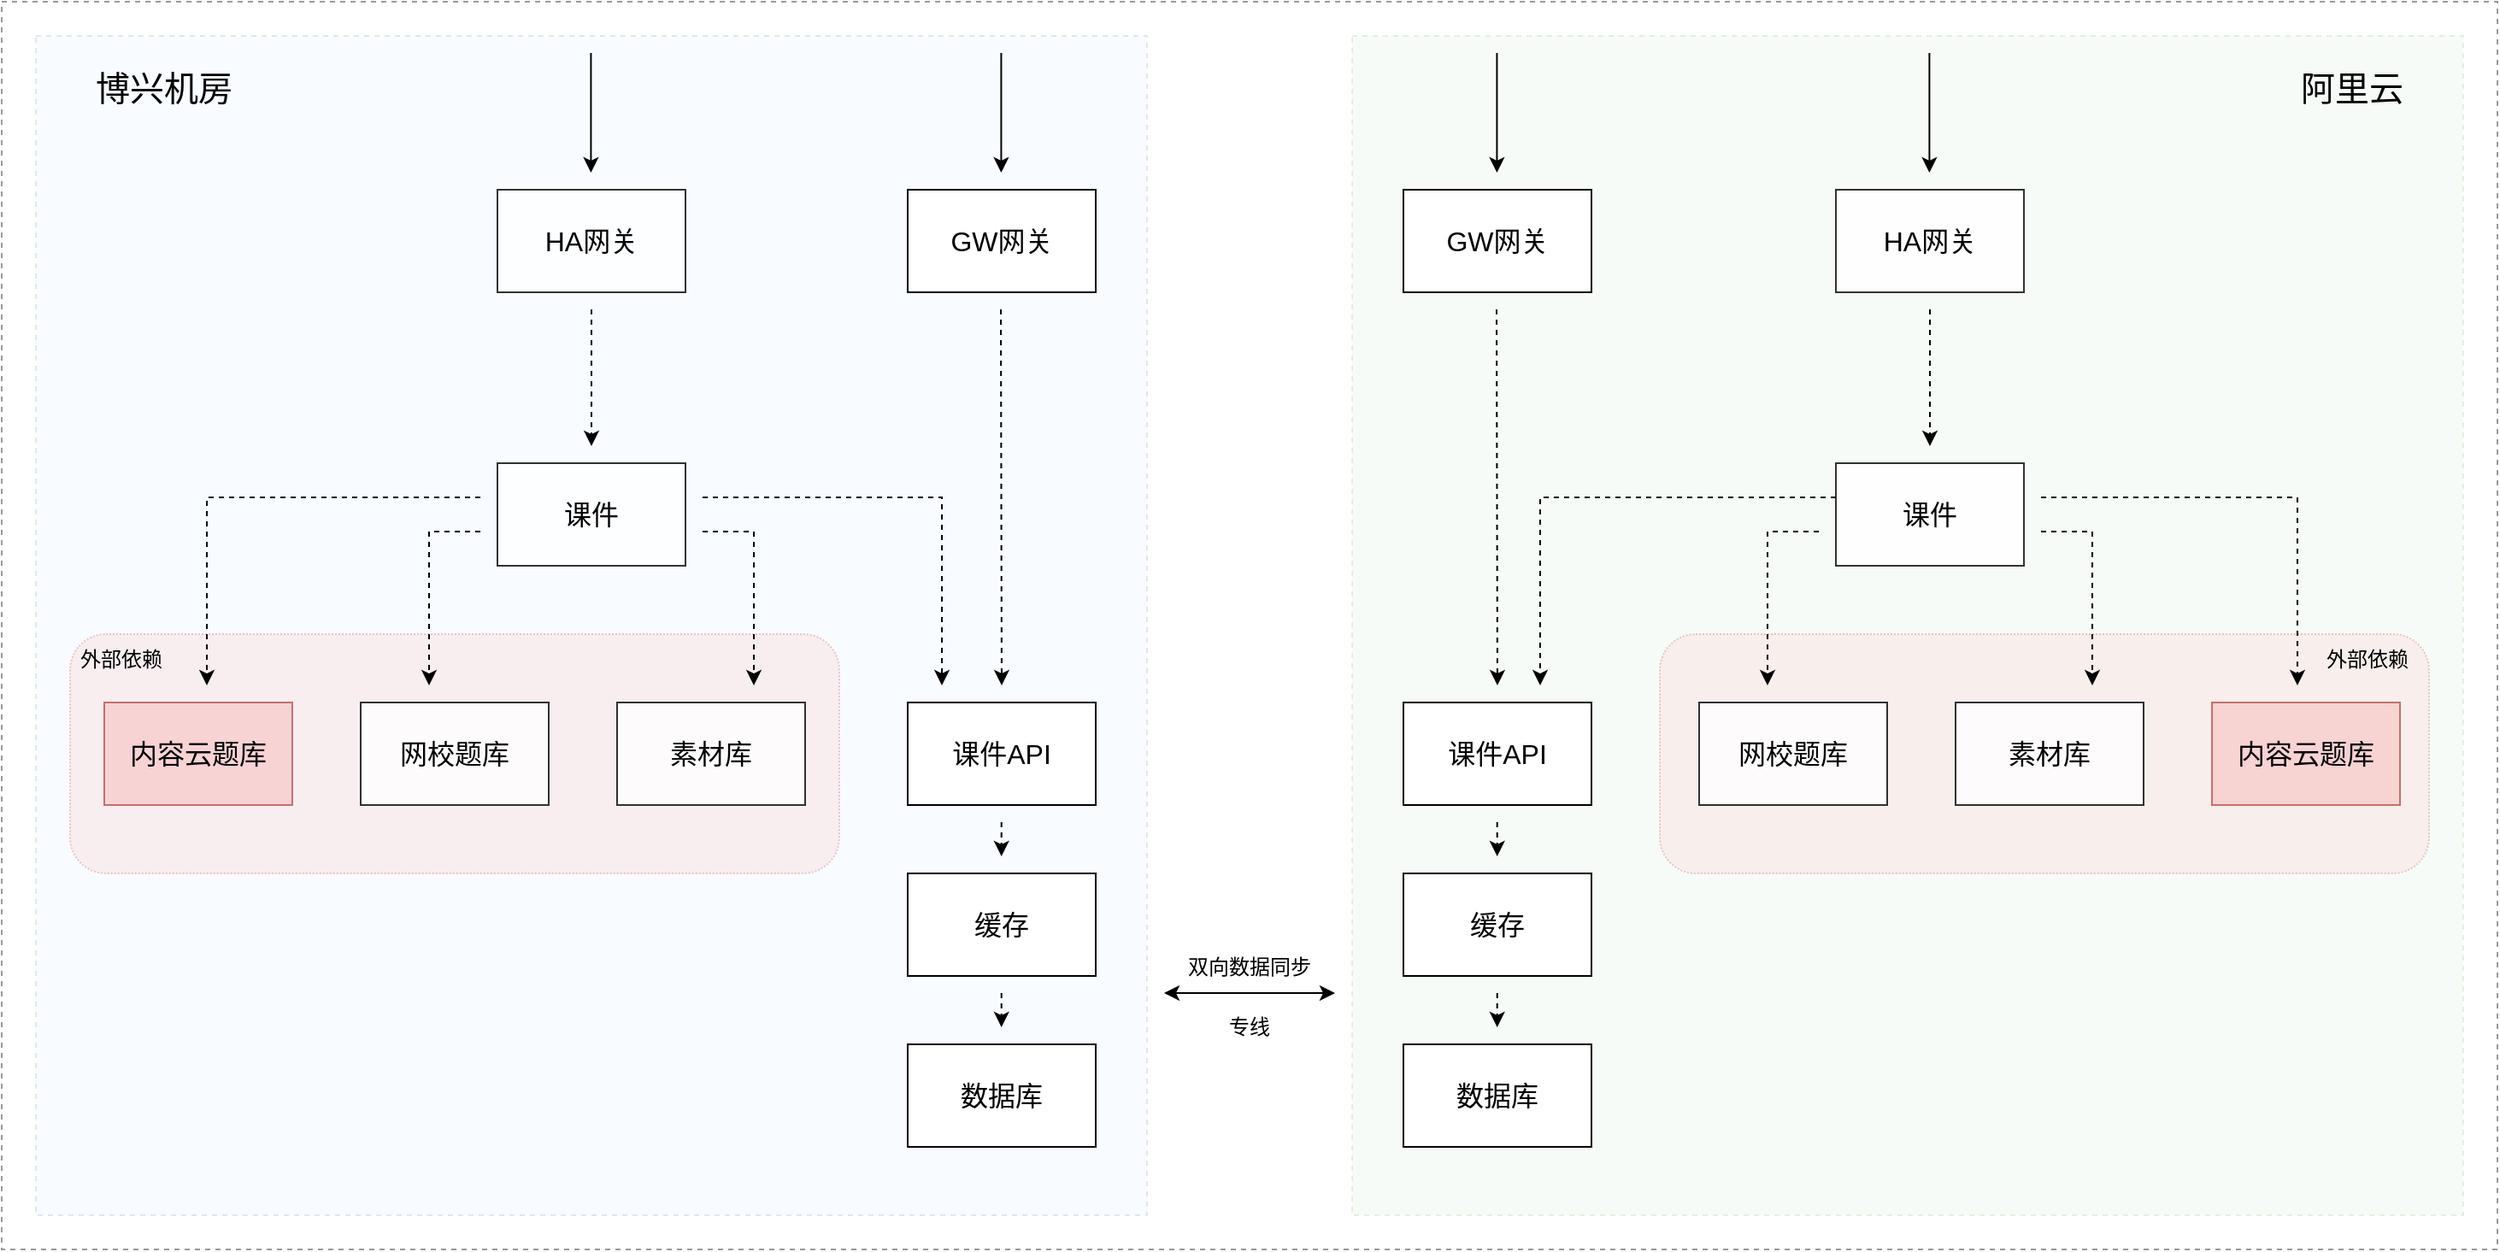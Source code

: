 <mxfile version="22.1.7" type="github">
  <diagram name="第 1 页" id="oaBtw_5lV8ZzY2PORr2H">
    <mxGraphModel dx="2927" dy="2569" grid="1" gridSize="10" guides="1" tooltips="1" connect="1" arrows="1" fold="1" page="1" pageScale="1" pageWidth="827" pageHeight="1169" math="0" shadow="0">
      <root>
        <mxCell id="0" />
        <mxCell id="1" parent="0" />
        <mxCell id="1u79h0HgcGvWxB0CrH6v-68" value="" style="rounded=0;whiteSpace=wrap;html=1;textOpacity=30;opacity=40;dashed=1;" vertex="1" parent="1">
          <mxGeometry x="-290" y="-50" width="1460" height="730" as="geometry" />
        </mxCell>
        <mxCell id="1u79h0HgcGvWxB0CrH6v-33" value="" style="rounded=0;whiteSpace=wrap;html=1;fillColor=#dae8fc;strokeColor=#6c8ebf;dashed=1;opacity=20;" vertex="1" parent="1">
          <mxGeometry x="-270" y="-30" width="650" height="690" as="geometry" />
        </mxCell>
        <mxCell id="1u79h0HgcGvWxB0CrH6v-37" value="" style="rounded=1;whiteSpace=wrap;html=1;dashed=1;dashPattern=1 1;fillColor=#f8cecc;strokeColor=#b85450;opacity=30;" vertex="1" parent="1">
          <mxGeometry x="-250" y="320" width="450" height="140" as="geometry" />
        </mxCell>
        <mxCell id="1u79h0HgcGvWxB0CrH6v-34" value="" style="rounded=0;whiteSpace=wrap;html=1;fillColor=#d5e8d4;strokeColor=#82b366;dashed=1;opacity=20;" vertex="1" parent="1">
          <mxGeometry x="500" y="-30" width="650" height="690" as="geometry" />
        </mxCell>
        <mxCell id="1u79h0HgcGvWxB0CrH6v-1" value="课件" style="rounded=0;whiteSpace=wrap;html=1;fontSize=16;opacity=80;" vertex="1" parent="1">
          <mxGeometry y="220" width="110" height="60" as="geometry" />
        </mxCell>
        <mxCell id="1u79h0HgcGvWxB0CrH6v-2" value="课件API" style="rounded=0;whiteSpace=wrap;html=1;fontSize=16;" vertex="1" parent="1">
          <mxGeometry x="240" y="360" width="110" height="60" as="geometry" />
        </mxCell>
        <mxCell id="1u79h0HgcGvWxB0CrH6v-3" value="缓存" style="rounded=0;whiteSpace=wrap;html=1;fontSize=16;" vertex="1" parent="1">
          <mxGeometry x="240" y="460" width="110" height="60" as="geometry" />
        </mxCell>
        <mxCell id="1u79h0HgcGvWxB0CrH6v-4" value="数据库" style="rounded=0;whiteSpace=wrap;html=1;fontSize=16;" vertex="1" parent="1">
          <mxGeometry x="240" y="560" width="110" height="60" as="geometry" />
        </mxCell>
        <mxCell id="1u79h0HgcGvWxB0CrH6v-5" value="素材库" style="rounded=0;whiteSpace=wrap;html=1;fontSize=16;opacity=80;" vertex="1" parent="1">
          <mxGeometry x="70" y="360" width="110" height="60" as="geometry" />
        </mxCell>
        <mxCell id="1u79h0HgcGvWxB0CrH6v-6" value="网校题库" style="rounded=0;whiteSpace=wrap;html=1;fontSize=16;opacity=80;" vertex="1" parent="1">
          <mxGeometry x="-80" y="360" width="110" height="60" as="geometry" />
        </mxCell>
        <mxCell id="1u79h0HgcGvWxB0CrH6v-7" value="内容云题库" style="rounded=0;whiteSpace=wrap;html=1;fontSize=16;fillColor=#f8cecc;strokeColor=#b85450;opacity=80;" vertex="1" parent="1">
          <mxGeometry x="-230" y="360" width="110" height="60" as="geometry" />
        </mxCell>
        <mxCell id="1u79h0HgcGvWxB0CrH6v-8" value="HA网关" style="rounded=0;whiteSpace=wrap;html=1;fontSize=16;opacity=80;" vertex="1" parent="1">
          <mxGeometry y="60" width="110" height="60" as="geometry" />
        </mxCell>
        <mxCell id="1u79h0HgcGvWxB0CrH6v-9" value="GW网关" style="rounded=0;whiteSpace=wrap;html=1;fontSize=16;" vertex="1" parent="1">
          <mxGeometry x="240" y="60" width="110" height="60" as="geometry" />
        </mxCell>
        <mxCell id="1u79h0HgcGvWxB0CrH6v-10" value="" style="endArrow=classic;html=1;rounded=0;dashed=1;" edge="1" parent="1">
          <mxGeometry width="50" height="50" relative="1" as="geometry">
            <mxPoint x="55" y="130" as="sourcePoint" />
            <mxPoint x="55" y="210" as="targetPoint" />
          </mxGeometry>
        </mxCell>
        <mxCell id="1u79h0HgcGvWxB0CrH6v-11" value="" style="endArrow=classic;html=1;rounded=0;dashed=1;" edge="1" parent="1">
          <mxGeometry width="50" height="50" relative="1" as="geometry">
            <mxPoint x="294.5" y="130" as="sourcePoint" />
            <mxPoint x="295" y="350" as="targetPoint" />
          </mxGeometry>
        </mxCell>
        <mxCell id="1u79h0HgcGvWxB0CrH6v-12" value="" style="endArrow=classic;html=1;rounded=0;dashed=1;" edge="1" parent="1">
          <mxGeometry width="50" height="50" relative="1" as="geometry">
            <mxPoint x="120" y="240" as="sourcePoint" />
            <mxPoint x="260" y="350" as="targetPoint" />
            <Array as="points">
              <mxPoint x="260" y="240" />
            </Array>
          </mxGeometry>
        </mxCell>
        <mxCell id="1u79h0HgcGvWxB0CrH6v-13" value="" style="endArrow=classic;html=1;rounded=0;dashed=1;" edge="1" parent="1">
          <mxGeometry width="50" height="50" relative="1" as="geometry">
            <mxPoint x="120" y="260" as="sourcePoint" />
            <mxPoint x="150" y="350" as="targetPoint" />
            <Array as="points">
              <mxPoint x="150" y="260" />
            </Array>
          </mxGeometry>
        </mxCell>
        <mxCell id="1u79h0HgcGvWxB0CrH6v-14" value="" style="endArrow=classic;html=1;rounded=0;dashed=1;" edge="1" parent="1">
          <mxGeometry width="50" height="50" relative="1" as="geometry">
            <mxPoint x="-10" y="260" as="sourcePoint" />
            <mxPoint x="-40" y="350" as="targetPoint" />
            <Array as="points">
              <mxPoint x="-40" y="260" />
            </Array>
          </mxGeometry>
        </mxCell>
        <mxCell id="1u79h0HgcGvWxB0CrH6v-15" value="" style="endArrow=classic;html=1;rounded=0;dashed=1;" edge="1" parent="1">
          <mxGeometry width="50" height="50" relative="1" as="geometry">
            <mxPoint x="-10" y="240" as="sourcePoint" />
            <mxPoint x="-170" y="350" as="targetPoint" />
            <Array as="points">
              <mxPoint x="-170" y="240" />
            </Array>
          </mxGeometry>
        </mxCell>
        <mxCell id="1u79h0HgcGvWxB0CrH6v-16" value="" style="endArrow=classic;html=1;rounded=0;dashed=1;" edge="1" parent="1">
          <mxGeometry width="50" height="50" relative="1" as="geometry">
            <mxPoint x="294.86" y="530" as="sourcePoint" />
            <mxPoint x="294.86" y="550" as="targetPoint" />
          </mxGeometry>
        </mxCell>
        <mxCell id="1u79h0HgcGvWxB0CrH6v-17" value="" style="endArrow=classic;html=1;rounded=0;dashed=1;" edge="1" parent="1">
          <mxGeometry width="50" height="50" relative="1" as="geometry">
            <mxPoint x="294.86" y="430" as="sourcePoint" />
            <mxPoint x="294.86" y="450" as="targetPoint" />
          </mxGeometry>
        </mxCell>
        <mxCell id="1u79h0HgcGvWxB0CrH6v-35" value="" style="endArrow=classic;html=1;rounded=0;" edge="1" parent="1">
          <mxGeometry width="50" height="50" relative="1" as="geometry">
            <mxPoint x="54.71" y="-20" as="sourcePoint" />
            <mxPoint x="54.71" y="50" as="targetPoint" />
          </mxGeometry>
        </mxCell>
        <mxCell id="1u79h0HgcGvWxB0CrH6v-36" value="" style="endArrow=classic;html=1;rounded=0;" edge="1" parent="1">
          <mxGeometry width="50" height="50" relative="1" as="geometry">
            <mxPoint x="294.71" y="-20" as="sourcePoint" />
            <mxPoint x="294.71" y="50" as="targetPoint" />
          </mxGeometry>
        </mxCell>
        <mxCell id="1u79h0HgcGvWxB0CrH6v-38" value="外部依赖" style="text;html=1;strokeColor=none;fillColor=none;align=center;verticalAlign=middle;whiteSpace=wrap;rounded=0;" vertex="1" parent="1">
          <mxGeometry x="-250" y="320" width="60" height="30" as="geometry" />
        </mxCell>
        <mxCell id="1u79h0HgcGvWxB0CrH6v-39" value="博兴机房" style="text;html=1;strokeColor=none;fillColor=none;align=center;verticalAlign=middle;whiteSpace=wrap;rounded=0;fontSize=20;" vertex="1" parent="1">
          <mxGeometry x="-250" y="-20" width="110" height="40" as="geometry" />
        </mxCell>
        <mxCell id="1u79h0HgcGvWxB0CrH6v-43" value="课件API" style="rounded=0;whiteSpace=wrap;html=1;fontSize=16;" vertex="1" parent="1">
          <mxGeometry x="530" y="360" width="110" height="60" as="geometry" />
        </mxCell>
        <mxCell id="1u79h0HgcGvWxB0CrH6v-44" value="缓存" style="rounded=0;whiteSpace=wrap;html=1;fontSize=16;" vertex="1" parent="1">
          <mxGeometry x="530" y="460" width="110" height="60" as="geometry" />
        </mxCell>
        <mxCell id="1u79h0HgcGvWxB0CrH6v-45" value="数据库" style="rounded=0;whiteSpace=wrap;html=1;fontSize=16;" vertex="1" parent="1">
          <mxGeometry x="530" y="560" width="110" height="60" as="geometry" />
        </mxCell>
        <mxCell id="1u79h0HgcGvWxB0CrH6v-46" value="GW网关" style="rounded=0;whiteSpace=wrap;html=1;fontSize=16;" vertex="1" parent="1">
          <mxGeometry x="530" y="60" width="110" height="60" as="geometry" />
        </mxCell>
        <mxCell id="1u79h0HgcGvWxB0CrH6v-47" value="" style="endArrow=classic;html=1;rounded=0;dashed=1;" edge="1" parent="1">
          <mxGeometry width="50" height="50" relative="1" as="geometry">
            <mxPoint x="584.5" y="130" as="sourcePoint" />
            <mxPoint x="585" y="350" as="targetPoint" />
          </mxGeometry>
        </mxCell>
        <mxCell id="1u79h0HgcGvWxB0CrH6v-48" value="" style="endArrow=classic;html=1;rounded=0;dashed=1;" edge="1" parent="1">
          <mxGeometry width="50" height="50" relative="1" as="geometry">
            <mxPoint x="584.86" y="530" as="sourcePoint" />
            <mxPoint x="584.86" y="550" as="targetPoint" />
          </mxGeometry>
        </mxCell>
        <mxCell id="1u79h0HgcGvWxB0CrH6v-49" value="" style="endArrow=classic;html=1;rounded=0;dashed=1;" edge="1" parent="1">
          <mxGeometry width="50" height="50" relative="1" as="geometry">
            <mxPoint x="584.86" y="430" as="sourcePoint" />
            <mxPoint x="584.86" y="450" as="targetPoint" />
          </mxGeometry>
        </mxCell>
        <mxCell id="1u79h0HgcGvWxB0CrH6v-50" value="" style="endArrow=classic;html=1;rounded=0;" edge="1" parent="1">
          <mxGeometry width="50" height="50" relative="1" as="geometry">
            <mxPoint x="584.71" y="-20" as="sourcePoint" />
            <mxPoint x="584.71" y="50" as="targetPoint" />
          </mxGeometry>
        </mxCell>
        <mxCell id="1u79h0HgcGvWxB0CrH6v-51" value="" style="rounded=1;whiteSpace=wrap;html=1;dashed=1;dashPattern=1 1;fillColor=#f8cecc;strokeColor=#b85450;opacity=30;" vertex="1" parent="1">
          <mxGeometry x="680" y="320" width="450" height="140" as="geometry" />
        </mxCell>
        <mxCell id="1u79h0HgcGvWxB0CrH6v-52" value="课件" style="rounded=0;whiteSpace=wrap;html=1;fontSize=16;opacity=80;" vertex="1" parent="1">
          <mxGeometry x="783" y="220" width="110" height="60" as="geometry" />
        </mxCell>
        <mxCell id="1u79h0HgcGvWxB0CrH6v-53" value="素材库" style="rounded=0;whiteSpace=wrap;html=1;fontSize=16;opacity=80;" vertex="1" parent="1">
          <mxGeometry x="853" y="360" width="110" height="60" as="geometry" />
        </mxCell>
        <mxCell id="1u79h0HgcGvWxB0CrH6v-54" value="网校题库" style="rounded=0;whiteSpace=wrap;html=1;fontSize=16;opacity=80;" vertex="1" parent="1">
          <mxGeometry x="703" y="360" width="110" height="60" as="geometry" />
        </mxCell>
        <mxCell id="1u79h0HgcGvWxB0CrH6v-55" value="内容云题库" style="rounded=0;whiteSpace=wrap;html=1;fontSize=16;fillColor=#f8cecc;strokeColor=#b85450;opacity=80;" vertex="1" parent="1">
          <mxGeometry x="1003" y="360" width="110" height="60" as="geometry" />
        </mxCell>
        <mxCell id="1u79h0HgcGvWxB0CrH6v-56" value="HA网关" style="rounded=0;whiteSpace=wrap;html=1;fontSize=16;opacity=80;" vertex="1" parent="1">
          <mxGeometry x="783" y="60" width="110" height="60" as="geometry" />
        </mxCell>
        <mxCell id="1u79h0HgcGvWxB0CrH6v-57" value="" style="endArrow=classic;html=1;rounded=0;dashed=1;" edge="1" parent="1">
          <mxGeometry width="50" height="50" relative="1" as="geometry">
            <mxPoint x="838" y="130" as="sourcePoint" />
            <mxPoint x="838" y="210" as="targetPoint" />
          </mxGeometry>
        </mxCell>
        <mxCell id="1u79h0HgcGvWxB0CrH6v-58" value="" style="endArrow=classic;html=1;rounded=0;dashed=1;" edge="1" parent="1">
          <mxGeometry width="50" height="50" relative="1" as="geometry">
            <mxPoint x="903" y="260" as="sourcePoint" />
            <mxPoint x="933" y="350" as="targetPoint" />
            <Array as="points">
              <mxPoint x="933" y="260" />
            </Array>
          </mxGeometry>
        </mxCell>
        <mxCell id="1u79h0HgcGvWxB0CrH6v-59" value="" style="endArrow=classic;html=1;rounded=0;dashed=1;" edge="1" parent="1">
          <mxGeometry width="50" height="50" relative="1" as="geometry">
            <mxPoint x="773" y="260" as="sourcePoint" />
            <mxPoint x="743" y="350" as="targetPoint" />
            <Array as="points">
              <mxPoint x="743" y="260" />
            </Array>
          </mxGeometry>
        </mxCell>
        <mxCell id="1u79h0HgcGvWxB0CrH6v-60" value="" style="endArrow=classic;html=1;rounded=0;dashed=1;" edge="1" parent="1">
          <mxGeometry width="50" height="50" relative="1" as="geometry">
            <mxPoint x="903" y="240" as="sourcePoint" />
            <mxPoint x="1053" y="350" as="targetPoint" />
            <Array as="points">
              <mxPoint x="1053" y="240" />
            </Array>
          </mxGeometry>
        </mxCell>
        <mxCell id="1u79h0HgcGvWxB0CrH6v-61" value="" style="endArrow=classic;html=1;rounded=0;" edge="1" parent="1">
          <mxGeometry width="50" height="50" relative="1" as="geometry">
            <mxPoint x="837.71" y="-20" as="sourcePoint" />
            <mxPoint x="837.71" y="50" as="targetPoint" />
          </mxGeometry>
        </mxCell>
        <mxCell id="1u79h0HgcGvWxB0CrH6v-62" value="外部依赖" style="text;html=1;strokeColor=none;fillColor=none;align=center;verticalAlign=middle;whiteSpace=wrap;rounded=0;" vertex="1" parent="1">
          <mxGeometry x="1064" y="320" width="60" height="30" as="geometry" />
        </mxCell>
        <mxCell id="1u79h0HgcGvWxB0CrH6v-63" value="阿里云" style="text;html=1;strokeColor=none;fillColor=none;align=center;verticalAlign=middle;whiteSpace=wrap;rounded=0;fontSize=20;" vertex="1" parent="1">
          <mxGeometry x="1030" y="-20" width="110" height="40" as="geometry" />
        </mxCell>
        <mxCell id="1u79h0HgcGvWxB0CrH6v-64" value="" style="endArrow=classic;html=1;rounded=0;dashed=1;" edge="1" parent="1">
          <mxGeometry width="50" height="50" relative="1" as="geometry">
            <mxPoint x="783" y="240" as="sourcePoint" />
            <mxPoint x="610" y="350" as="targetPoint" />
            <Array as="points">
              <mxPoint x="610" y="240" />
            </Array>
          </mxGeometry>
        </mxCell>
        <mxCell id="1u79h0HgcGvWxB0CrH6v-65" value="" style="endArrow=classic;startArrow=classic;html=1;rounded=0;strokeWidth=1;" edge="1" parent="1">
          <mxGeometry width="50" height="50" relative="1" as="geometry">
            <mxPoint x="390" y="530" as="sourcePoint" />
            <mxPoint x="490" y="530" as="targetPoint" />
          </mxGeometry>
        </mxCell>
        <mxCell id="1u79h0HgcGvWxB0CrH6v-66" value="专线" style="text;html=1;strokeColor=none;fillColor=none;align=center;verticalAlign=middle;whiteSpace=wrap;rounded=0;" vertex="1" parent="1">
          <mxGeometry x="417" y="540" width="46" height="20" as="geometry" />
        </mxCell>
        <mxCell id="1u79h0HgcGvWxB0CrH6v-67" value="双向数据同步" style="text;html=1;strokeColor=none;fillColor=none;align=center;verticalAlign=middle;whiteSpace=wrap;rounded=0;" vertex="1" parent="1">
          <mxGeometry x="400" y="500" width="80" height="30" as="geometry" />
        </mxCell>
      </root>
    </mxGraphModel>
  </diagram>
</mxfile>
